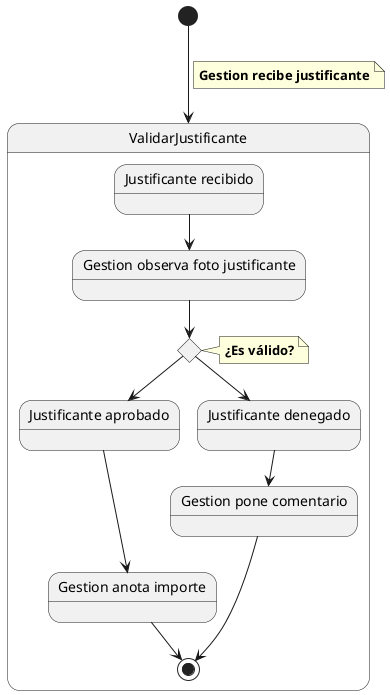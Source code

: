@startuml ValidarJustificante
    [*] --> ValidarJustificante

State ValidarJustificante {
    note on link
      <b>Gestion recibe justificante
    end note

    State StateJustificanteRecibido as "Justificante recibido"
    State StateGestionObservaJustificante as "Gestion observa foto justificante"
    State StateJustificanteAprobado as "Justificante aprobado"
    State StateJustificanteDenegado as "Justificante denegado"
    State StateJustificanteComentario as "Gestion pone comentario"
    State StateJustificanteImporte as "Gestion anota importe"
    state c <<choice>>


    StateJustificanteRecibido --> StateGestionObservaJustificante
    StateGestionObservaJustificante  --> c
    c --> StateJustificanteAprobado
    c --> StateJustificanteDenegado
    StateJustificanteDenegado --> StateJustificanteComentario
    StateJustificanteComentario  --> [*]
    StateJustificanteAprobado ---> StateJustificanteImporte
    StateJustificanteImporte  --> [*]

    note right of c
      <b>¿Es válido?
    end note

}

@enduml
